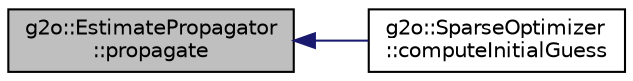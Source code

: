 digraph "g2o::EstimatePropagator::propagate"
{
  edge [fontname="Helvetica",fontsize="10",labelfontname="Helvetica",labelfontsize="10"];
  node [fontname="Helvetica",fontsize="10",shape=record];
  rankdir="LR";
  Node1 [label="g2o::EstimatePropagator\l::propagate",height=0.2,width=0.4,color="black", fillcolor="grey75", style="filled", fontcolor="black"];
  Node1 -> Node2 [dir="back",color="midnightblue",fontsize="10",style="solid",fontname="Helvetica"];
  Node2 [label="g2o::SparseOptimizer\l::computeInitialGuess",height=0.2,width=0.4,color="black", fillcolor="white", style="filled",URL="$classg2o_1_1_sparse_optimizer.html#a2fba11c8572fce4a8c1bcca4fa3e43fb"];
}
